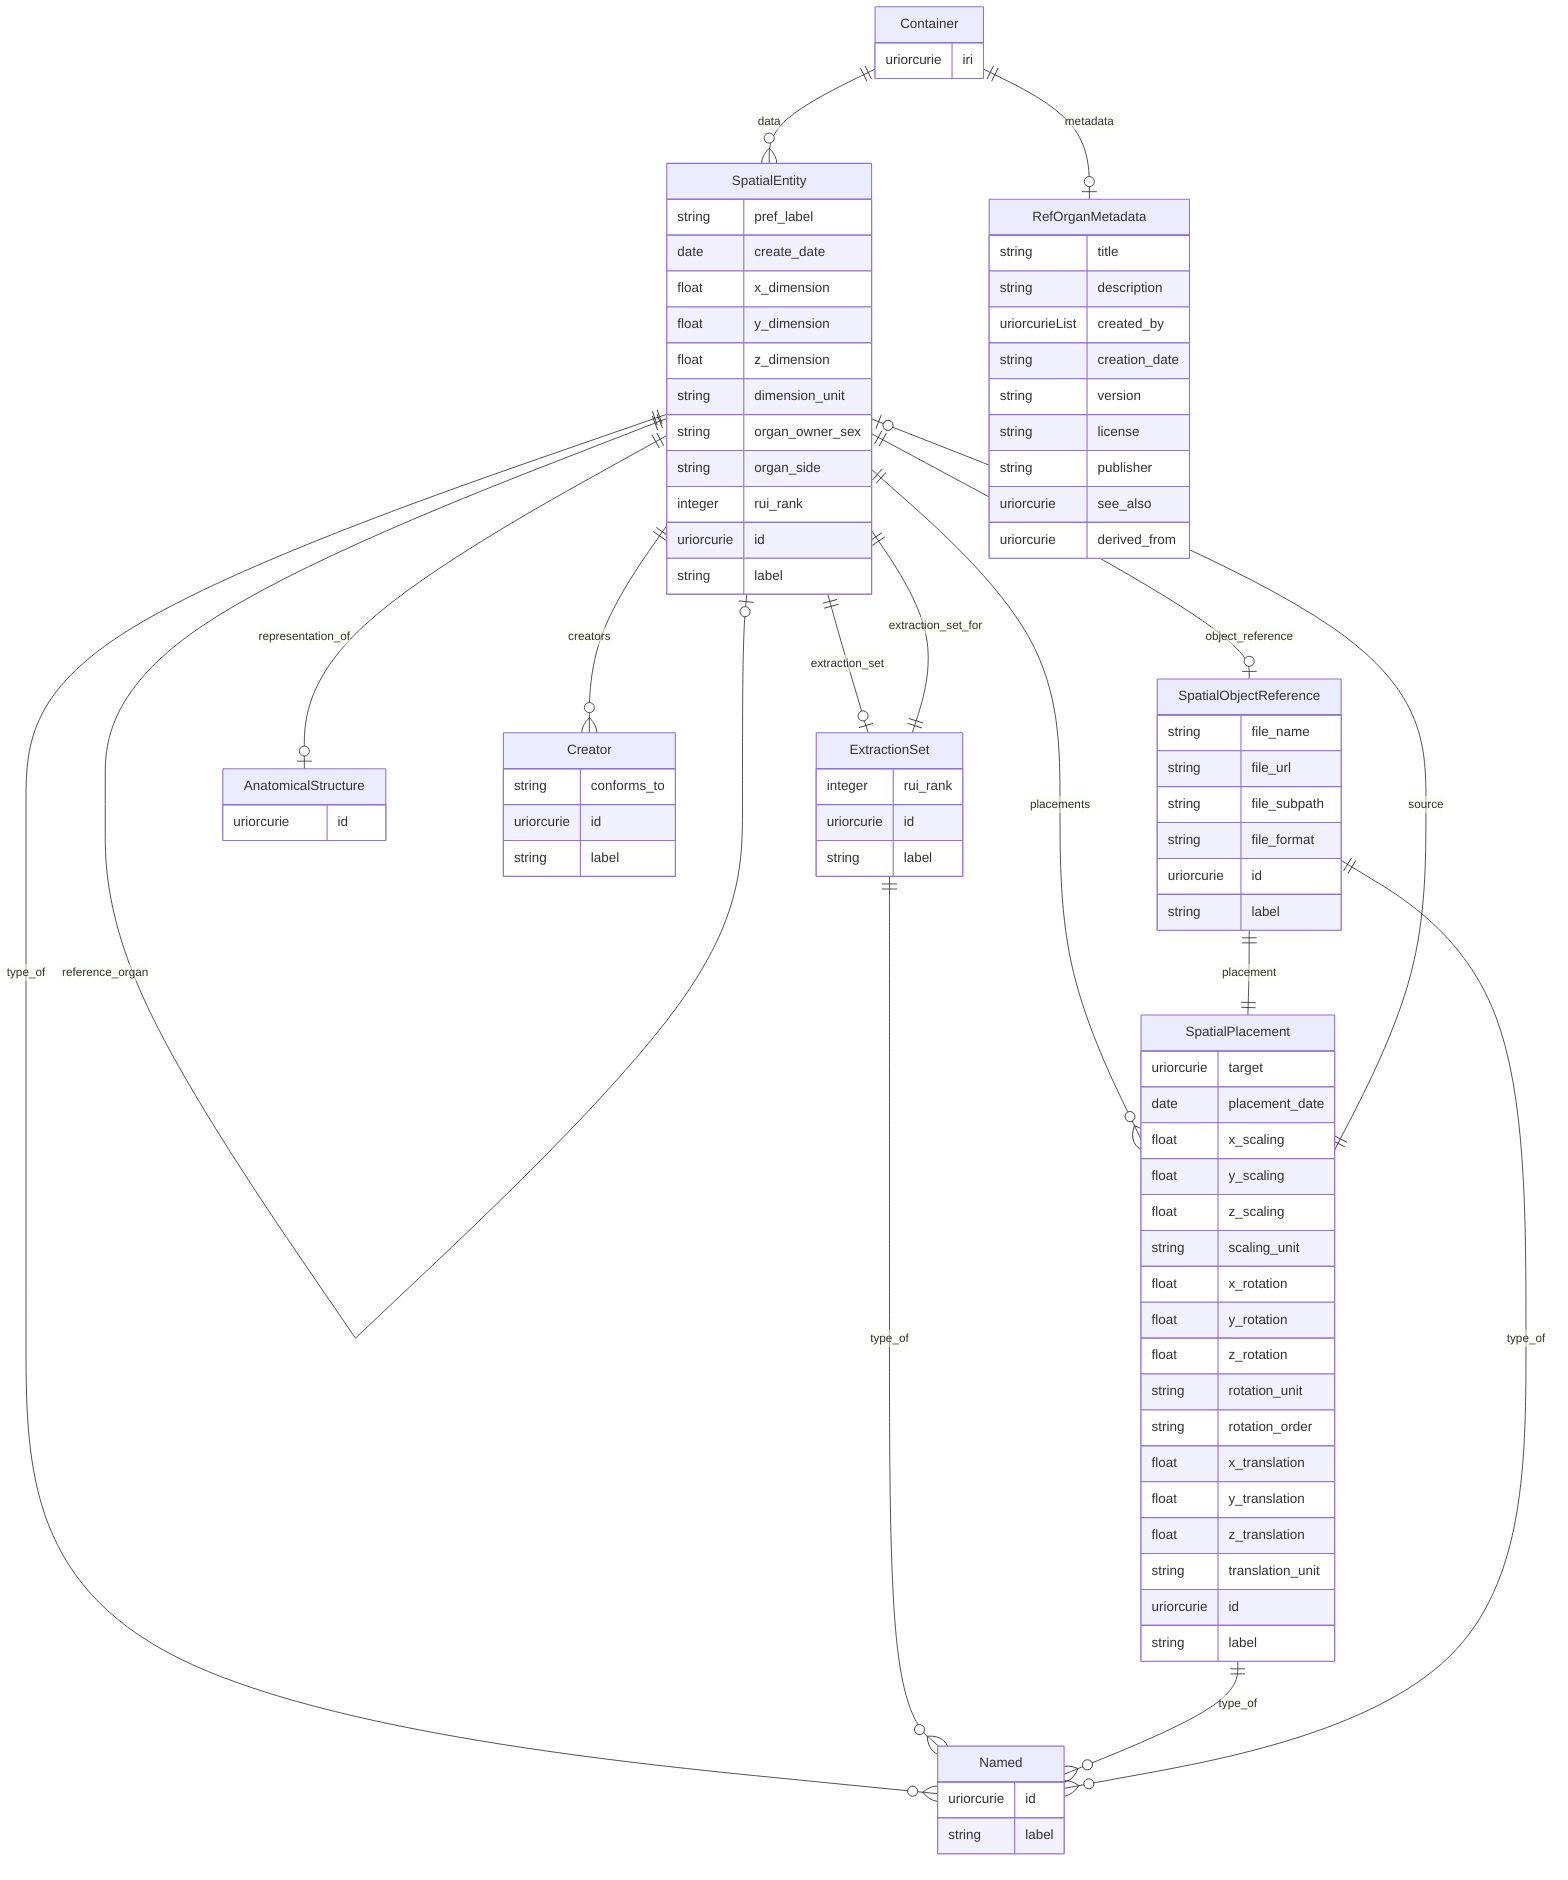 erDiagram
Container {
    uriorcurie iri  
}
SpatialEntity {
    string pref_label  
    date create_date  
    float x_dimension  
    float y_dimension  
    float z_dimension  
    string dimension_unit  
    string organ_owner_sex  
    string organ_side  
    integer rui_rank  
    uriorcurie id  
    string label  
}
Named {
    uriorcurie id  
    string label  
}
ExtractionSet {
    integer rui_rank  
    uriorcurie id  
    string label  
}
SpatialPlacement {
    uriorcurie target  
    date placement_date  
    float x_scaling  
    float y_scaling  
    float z_scaling  
    string scaling_unit  
    float x_rotation  
    float y_rotation  
    float z_rotation  
    string rotation_unit  
    string rotation_order  
    float x_translation  
    float y_translation  
    float z_translation  
    string translation_unit  
    uriorcurie id  
    string label  
}
SpatialObjectReference {
    string file_name  
    string file_url  
    string file_subpath  
    string file_format  
    uriorcurie id  
    string label  
}
AnatomicalStructure {
    uriorcurie id  
}
Creator {
    string conforms_to  
    uriorcurie id  
    string label  
}
RefOrganMetadata {
    string title  
    string description  
    uriorcurieList created_by  
    string creation_date  
    string version  
    string license  
    string publisher  
    uriorcurie see_also  
    uriorcurie derived_from  
}

Container ||--|o RefOrganMetadata : "metadata"
Container ||--}o SpatialEntity : "data"
SpatialEntity ||--}o Creator : "creators"
SpatialEntity ||--|o AnatomicalStructure : "representation_of"
SpatialEntity ||--|o SpatialObjectReference : "object_reference"
SpatialEntity ||--}o SpatialPlacement : "placements"
SpatialEntity ||--|o SpatialEntity : "reference_organ"
SpatialEntity ||--|o ExtractionSet : "extraction_set"
SpatialEntity ||--}o Named : "type_of"
ExtractionSet ||--|| SpatialEntity : "extraction_set_for"
ExtractionSet ||--}o Named : "type_of"
SpatialPlacement ||--|o SpatialEntity : "source"
SpatialPlacement ||--}o Named : "type_of"
SpatialObjectReference ||--|| SpatialPlacement : "placement"
SpatialObjectReference ||--}o Named : "type_of"